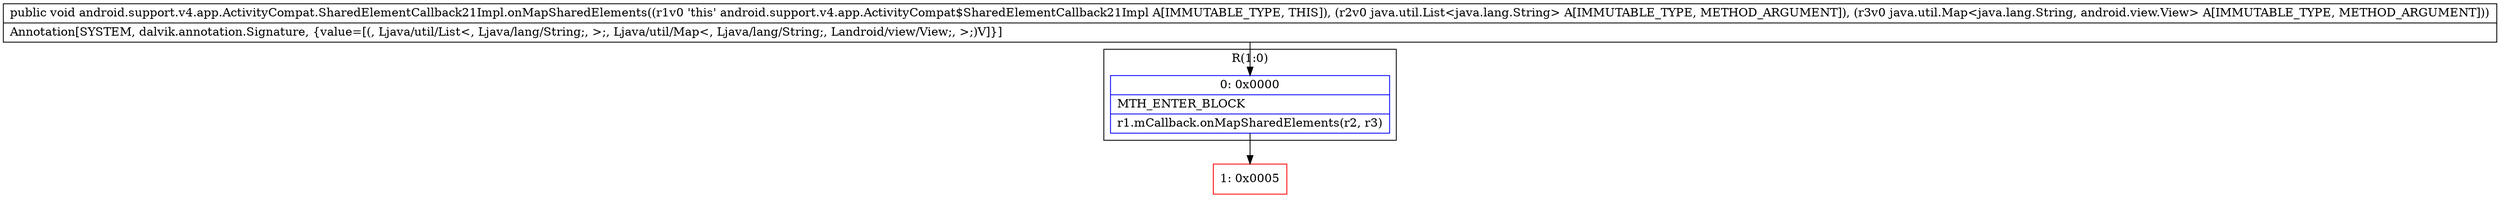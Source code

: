 digraph "CFG forandroid.support.v4.app.ActivityCompat.SharedElementCallback21Impl.onMapSharedElements(Ljava\/util\/List;Ljava\/util\/Map;)V" {
subgraph cluster_Region_2002305522 {
label = "R(1:0)";
node [shape=record,color=blue];
Node_0 [shape=record,label="{0\:\ 0x0000|MTH_ENTER_BLOCK\l|r1.mCallback.onMapSharedElements(r2, r3)\l}"];
}
Node_1 [shape=record,color=red,label="{1\:\ 0x0005}"];
MethodNode[shape=record,label="{public void android.support.v4.app.ActivityCompat.SharedElementCallback21Impl.onMapSharedElements((r1v0 'this' android.support.v4.app.ActivityCompat$SharedElementCallback21Impl A[IMMUTABLE_TYPE, THIS]), (r2v0 java.util.List\<java.lang.String\> A[IMMUTABLE_TYPE, METHOD_ARGUMENT]), (r3v0 java.util.Map\<java.lang.String, android.view.View\> A[IMMUTABLE_TYPE, METHOD_ARGUMENT]))  | Annotation[SYSTEM, dalvik.annotation.Signature, \{value=[(, Ljava\/util\/List\<, Ljava\/lang\/String;, \>;, Ljava\/util\/Map\<, Ljava\/lang\/String;, Landroid\/view\/View;, \>;)V]\}]\l}"];
MethodNode -> Node_0;
Node_0 -> Node_1;
}

